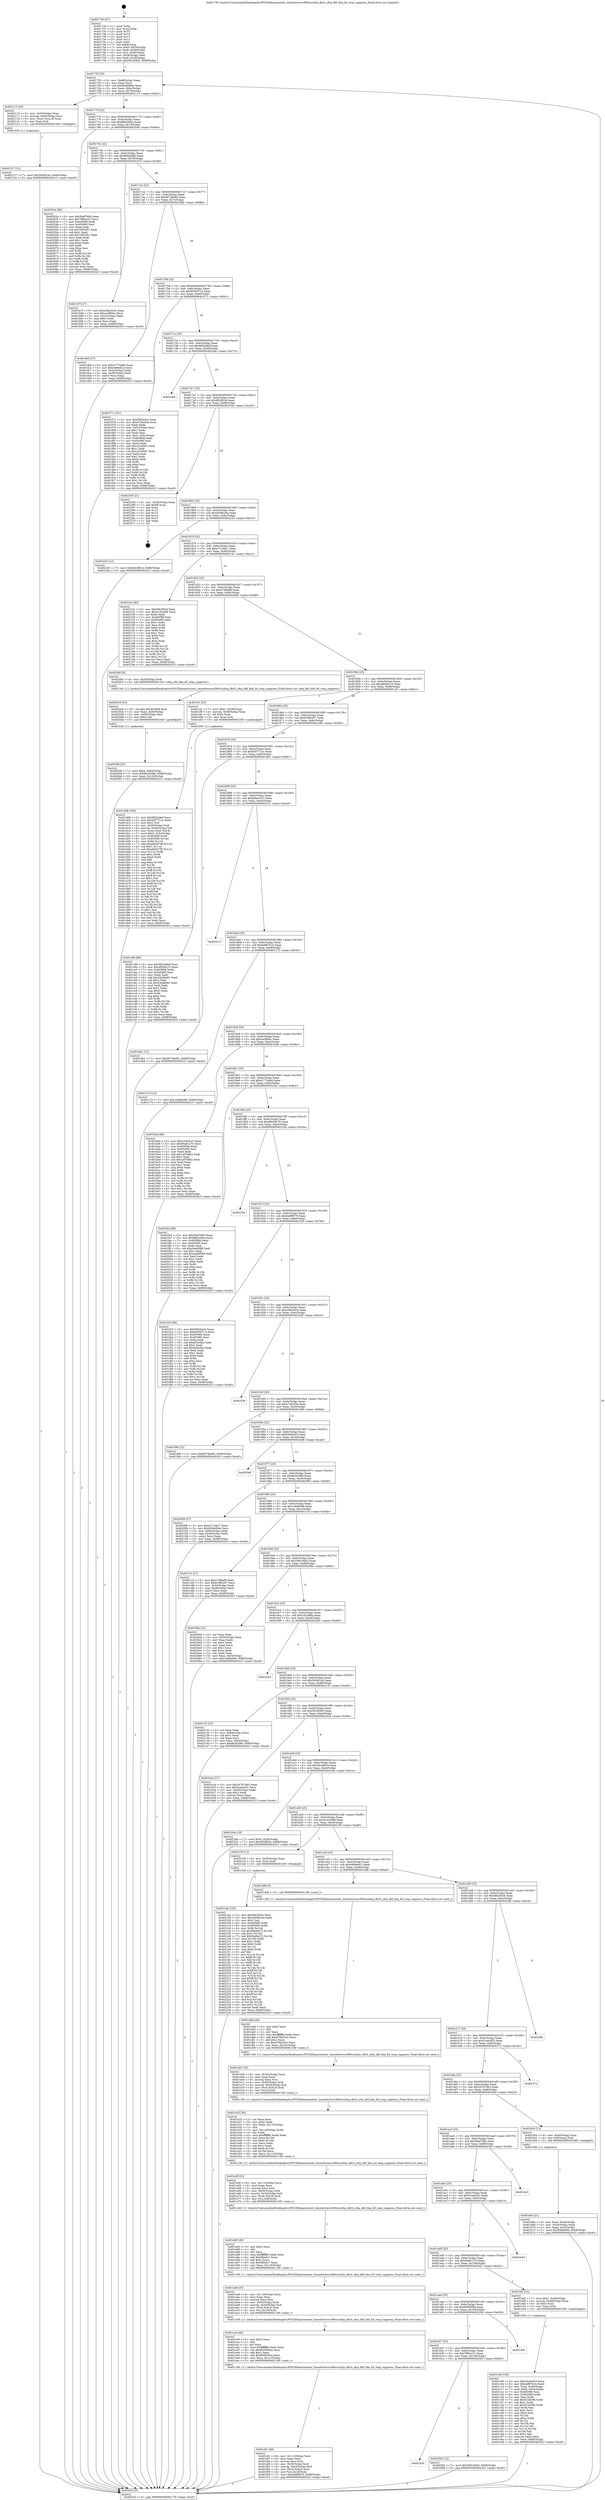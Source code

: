 digraph "0x401730" {
  label = "0x401730 (/mnt/c/Users/mathe/Desktop/tcc/POCII/binaries/extr_linuxdriverss390scsizfcp_dbf.h_zfcp_dbf_hba_fsf_resp_suppress_Final-ollvm.out::main(0))"
  labelloc = "t"
  node[shape=record]

  Entry [label="",width=0.3,height=0.3,shape=circle,fillcolor=black,style=filled]
  "0x40175f" [label="{
     0x40175f [23]\l
     | [instrs]\l
     &nbsp;&nbsp;0x40175f \<+3\>: mov -0x68(%rbp),%eax\l
     &nbsp;&nbsp;0x401762 \<+2\>: mov %eax,%ecx\l
     &nbsp;&nbsp;0x401764 \<+6\>: sub $0x82bdd94e,%ecx\l
     &nbsp;&nbsp;0x40176a \<+3\>: mov %eax,-0x6c(%rbp)\l
     &nbsp;&nbsp;0x40176d \<+3\>: mov %ecx,-0x70(%rbp)\l
     &nbsp;&nbsp;0x401770 \<+6\>: je 0000000000402113 \<main+0x9e3\>\l
  }"]
  "0x402113" [label="{
     0x402113 [20]\l
     | [instrs]\l
     &nbsp;&nbsp;0x402113 \<+4\>: mov -0x50(%rbp),%rax\l
     &nbsp;&nbsp;0x402117 \<+4\>: movslq -0x64(%rbp),%rcx\l
     &nbsp;&nbsp;0x40211b \<+4\>: mov (%rax,%rcx,8),%rax\l
     &nbsp;&nbsp;0x40211f \<+3\>: mov %rax,%rdi\l
     &nbsp;&nbsp;0x402122 \<+5\>: call 0000000000401030 \<free@plt\>\l
     | [calls]\l
     &nbsp;&nbsp;0x401030 \{1\} (unknown)\l
  }"]
  "0x401776" [label="{
     0x401776 [22]\l
     | [instrs]\l
     &nbsp;&nbsp;0x401776 \<+5\>: jmp 000000000040177b \<main+0x4b\>\l
     &nbsp;&nbsp;0x40177b \<+3\>: mov -0x6c(%rbp),%eax\l
     &nbsp;&nbsp;0x40177e \<+5\>: sub $0x88b206ea,%eax\l
     &nbsp;&nbsp;0x401783 \<+3\>: mov %eax,-0x74(%rbp)\l
     &nbsp;&nbsp;0x401786 \<+6\>: je 000000000040203a \<main+0x90a\>\l
  }"]
  Exit [label="",width=0.3,height=0.3,shape=circle,fillcolor=black,style=filled,peripheries=2]
  "0x40203a" [label="{
     0x40203a [88]\l
     | [instrs]\l
     &nbsp;&nbsp;0x40203a \<+5\>: mov $0x56af76b0,%eax\l
     &nbsp;&nbsp;0x40203f \<+5\>: mov $0x7f86ce21,%ecx\l
     &nbsp;&nbsp;0x402044 \<+7\>: mov 0x405068,%edx\l
     &nbsp;&nbsp;0x40204b \<+7\>: mov 0x405080,%esi\l
     &nbsp;&nbsp;0x402052 \<+2\>: mov %edx,%edi\l
     &nbsp;&nbsp;0x402054 \<+6\>: sub $0x18f3cf51,%edi\l
     &nbsp;&nbsp;0x40205a \<+3\>: sub $0x1,%edi\l
     &nbsp;&nbsp;0x40205d \<+6\>: add $0x18f3cf51,%edi\l
     &nbsp;&nbsp;0x402063 \<+3\>: imul %edi,%edx\l
     &nbsp;&nbsp;0x402066 \<+3\>: and $0x1,%edx\l
     &nbsp;&nbsp;0x402069 \<+3\>: cmp $0x0,%edx\l
     &nbsp;&nbsp;0x40206c \<+4\>: sete %r8b\l
     &nbsp;&nbsp;0x402070 \<+3\>: cmp $0xa,%esi\l
     &nbsp;&nbsp;0x402073 \<+4\>: setl %r9b\l
     &nbsp;&nbsp;0x402077 \<+3\>: mov %r8b,%r10b\l
     &nbsp;&nbsp;0x40207a \<+3\>: and %r9b,%r10b\l
     &nbsp;&nbsp;0x40207d \<+3\>: xor %r9b,%r8b\l
     &nbsp;&nbsp;0x402080 \<+3\>: or %r8b,%r10b\l
     &nbsp;&nbsp;0x402083 \<+4\>: test $0x1,%r10b\l
     &nbsp;&nbsp;0x402087 \<+3\>: cmovne %ecx,%eax\l
     &nbsp;&nbsp;0x40208a \<+3\>: mov %eax,-0x68(%rbp)\l
     &nbsp;&nbsp;0x40208d \<+5\>: jmp 000000000040241f \<main+0xcef\>\l
  }"]
  "0x40178c" [label="{
     0x40178c [22]\l
     | [instrs]\l
     &nbsp;&nbsp;0x40178c \<+5\>: jmp 0000000000401791 \<main+0x61\>\l
     &nbsp;&nbsp;0x401791 \<+3\>: mov -0x6c(%rbp),%eax\l
     &nbsp;&nbsp;0x401794 \<+5\>: sub $0x8f46d08d,%eax\l
     &nbsp;&nbsp;0x401799 \<+3\>: mov %eax,-0x78(%rbp)\l
     &nbsp;&nbsp;0x40179c \<+6\>: je 0000000000401b7f \<main+0x44f\>\l
  }"]
  "0x4021ab" [label="{
     0x4021ab [152]\l
     | [instrs]\l
     &nbsp;&nbsp;0x4021ab \<+5\>: mov $0x46b3f3c6,%ecx\l
     &nbsp;&nbsp;0x4021b0 \<+5\>: mov $0xa659b34a,%edx\l
     &nbsp;&nbsp;0x4021b5 \<+3\>: mov $0x1,%sil\l
     &nbsp;&nbsp;0x4021b8 \<+8\>: mov 0x405068,%r8d\l
     &nbsp;&nbsp;0x4021c0 \<+8\>: mov 0x405080,%r9d\l
     &nbsp;&nbsp;0x4021c8 \<+3\>: mov %r8d,%r10d\l
     &nbsp;&nbsp;0x4021cb \<+7\>: sub $0xf4a9b472,%r10d\l
     &nbsp;&nbsp;0x4021d2 \<+4\>: sub $0x1,%r10d\l
     &nbsp;&nbsp;0x4021d6 \<+7\>: add $0xf4a9b472,%r10d\l
     &nbsp;&nbsp;0x4021dd \<+4\>: imul %r10d,%r8d\l
     &nbsp;&nbsp;0x4021e1 \<+4\>: and $0x1,%r8d\l
     &nbsp;&nbsp;0x4021e5 \<+4\>: cmp $0x0,%r8d\l
     &nbsp;&nbsp;0x4021e9 \<+4\>: sete %r11b\l
     &nbsp;&nbsp;0x4021ed \<+4\>: cmp $0xa,%r9d\l
     &nbsp;&nbsp;0x4021f1 \<+3\>: setl %bl\l
     &nbsp;&nbsp;0x4021f4 \<+3\>: mov %r11b,%r14b\l
     &nbsp;&nbsp;0x4021f7 \<+4\>: xor $0xff,%r14b\l
     &nbsp;&nbsp;0x4021fb \<+3\>: mov %bl,%r15b\l
     &nbsp;&nbsp;0x4021fe \<+4\>: xor $0xff,%r15b\l
     &nbsp;&nbsp;0x402202 \<+4\>: xor $0x1,%sil\l
     &nbsp;&nbsp;0x402206 \<+3\>: mov %r14b,%r12b\l
     &nbsp;&nbsp;0x402209 \<+4\>: and $0xff,%r12b\l
     &nbsp;&nbsp;0x40220d \<+3\>: and %sil,%r11b\l
     &nbsp;&nbsp;0x402210 \<+3\>: mov %r15b,%r13b\l
     &nbsp;&nbsp;0x402213 \<+4\>: and $0xff,%r13b\l
     &nbsp;&nbsp;0x402217 \<+3\>: and %sil,%bl\l
     &nbsp;&nbsp;0x40221a \<+3\>: or %r11b,%r12b\l
     &nbsp;&nbsp;0x40221d \<+3\>: or %bl,%r13b\l
     &nbsp;&nbsp;0x402220 \<+3\>: xor %r13b,%r12b\l
     &nbsp;&nbsp;0x402223 \<+3\>: or %r15b,%r14b\l
     &nbsp;&nbsp;0x402226 \<+4\>: xor $0xff,%r14b\l
     &nbsp;&nbsp;0x40222a \<+4\>: or $0x1,%sil\l
     &nbsp;&nbsp;0x40222e \<+3\>: and %sil,%r14b\l
     &nbsp;&nbsp;0x402231 \<+3\>: or %r14b,%r12b\l
     &nbsp;&nbsp;0x402234 \<+4\>: test $0x1,%r12b\l
     &nbsp;&nbsp;0x402238 \<+3\>: cmovne %edx,%ecx\l
     &nbsp;&nbsp;0x40223b \<+3\>: mov %ecx,-0x68(%rbp)\l
     &nbsp;&nbsp;0x40223e \<+5\>: jmp 000000000040241f \<main+0xcef\>\l
  }"]
  "0x401b7f" [label="{
     0x401b7f [27]\l
     | [instrs]\l
     &nbsp;&nbsp;0x401b7f \<+5\>: mov $0xe38a3624,%eax\l
     &nbsp;&nbsp;0x401b84 \<+5\>: mov $0xcacf80ec,%ecx\l
     &nbsp;&nbsp;0x401b89 \<+3\>: mov -0x2c(%rbp),%edx\l
     &nbsp;&nbsp;0x401b8c \<+3\>: cmp $0x0,%edx\l
     &nbsp;&nbsp;0x401b8f \<+3\>: cmove %ecx,%eax\l
     &nbsp;&nbsp;0x401b92 \<+3\>: mov %eax,-0x68(%rbp)\l
     &nbsp;&nbsp;0x401b95 \<+5\>: jmp 000000000040241f \<main+0xcef\>\l
  }"]
  "0x4017a2" [label="{
     0x4017a2 [22]\l
     | [instrs]\l
     &nbsp;&nbsp;0x4017a2 \<+5\>: jmp 00000000004017a7 \<main+0x77\>\l
     &nbsp;&nbsp;0x4017a7 \<+3\>: mov -0x6c(%rbp),%eax\l
     &nbsp;&nbsp;0x4017aa \<+5\>: sub $0x9074be65,%eax\l
     &nbsp;&nbsp;0x4017af \<+3\>: mov %eax,-0x7c(%rbp)\l
     &nbsp;&nbsp;0x4017b2 \<+6\>: je 0000000000401dbd \<main+0x68d\>\l
  }"]
  "0x402127" [label="{
     0x402127 [12]\l
     | [instrs]\l
     &nbsp;&nbsp;0x402127 \<+7\>: movl $0x3454f1ed,-0x68(%rbp)\l
     &nbsp;&nbsp;0x40212e \<+5\>: jmp 000000000040241f \<main+0xcef\>\l
  }"]
  "0x401dbd" [label="{
     0x401dbd [27]\l
     | [instrs]\l
     &nbsp;&nbsp;0x401dbd \<+5\>: mov $0xd177da8d,%eax\l
     &nbsp;&nbsp;0x401dc2 \<+5\>: mov $0x4466ebc2,%ecx\l
     &nbsp;&nbsp;0x401dc7 \<+3\>: mov -0x5c(%rbp),%edx\l
     &nbsp;&nbsp;0x401dca \<+3\>: cmp -0x58(%rbp),%edx\l
     &nbsp;&nbsp;0x401dcd \<+3\>: cmovl %ecx,%eax\l
     &nbsp;&nbsp;0x401dd0 \<+3\>: mov %eax,-0x68(%rbp)\l
     &nbsp;&nbsp;0x401dd3 \<+5\>: jmp 000000000040241f \<main+0xcef\>\l
  }"]
  "0x4017b8" [label="{
     0x4017b8 [22]\l
     | [instrs]\l
     &nbsp;&nbsp;0x4017b8 \<+5\>: jmp 00000000004017bd \<main+0x8d\>\l
     &nbsp;&nbsp;0x4017bd \<+3\>: mov -0x6c(%rbp),%eax\l
     &nbsp;&nbsp;0x4017c0 \<+5\>: sub $0x93300714,%eax\l
     &nbsp;&nbsp;0x4017c5 \<+3\>: mov %eax,-0x80(%rbp)\l
     &nbsp;&nbsp;0x4017c8 \<+6\>: je 0000000000401f71 \<main+0x841\>\l
  }"]
  "0x4020df" [label="{
     0x4020df [25]\l
     | [instrs]\l
     &nbsp;&nbsp;0x4020df \<+7\>: movl $0x0,-0x64(%rbp)\l
     &nbsp;&nbsp;0x4020e6 \<+7\>: movl $0xfbc63486,-0x68(%rbp)\l
     &nbsp;&nbsp;0x4020ed \<+6\>: mov %eax,-0x120(%rbp)\l
     &nbsp;&nbsp;0x4020f3 \<+5\>: jmp 000000000040241f \<main+0xcef\>\l
  }"]
  "0x401f71" [label="{
     0x401f71 [101]\l
     | [instrs]\l
     &nbsp;&nbsp;0x401f71 \<+5\>: mov $0xf3826a43,%eax\l
     &nbsp;&nbsp;0x401f76 \<+5\>: mov $0xe726cd3e,%ecx\l
     &nbsp;&nbsp;0x401f7b \<+2\>: xor %edx,%edx\l
     &nbsp;&nbsp;0x401f7d \<+3\>: mov -0x5c(%rbp),%esi\l
     &nbsp;&nbsp;0x401f80 \<+3\>: sub $0x1,%edx\l
     &nbsp;&nbsp;0x401f83 \<+2\>: sub %edx,%esi\l
     &nbsp;&nbsp;0x401f85 \<+3\>: mov %esi,-0x5c(%rbp)\l
     &nbsp;&nbsp;0x401f88 \<+7\>: mov 0x405068,%edx\l
     &nbsp;&nbsp;0x401f8f \<+7\>: mov 0x405080,%esi\l
     &nbsp;&nbsp;0x401f96 \<+2\>: mov %edx,%edi\l
     &nbsp;&nbsp;0x401f98 \<+6\>: add $0xc224f497,%edi\l
     &nbsp;&nbsp;0x401f9e \<+3\>: sub $0x1,%edi\l
     &nbsp;&nbsp;0x401fa1 \<+6\>: sub $0xc224f497,%edi\l
     &nbsp;&nbsp;0x401fa7 \<+3\>: imul %edi,%edx\l
     &nbsp;&nbsp;0x401faa \<+3\>: and $0x1,%edx\l
     &nbsp;&nbsp;0x401fad \<+3\>: cmp $0x0,%edx\l
     &nbsp;&nbsp;0x401fb0 \<+4\>: sete %r8b\l
     &nbsp;&nbsp;0x401fb4 \<+3\>: cmp $0xa,%esi\l
     &nbsp;&nbsp;0x401fb7 \<+4\>: setl %r9b\l
     &nbsp;&nbsp;0x401fbb \<+3\>: mov %r8b,%r10b\l
     &nbsp;&nbsp;0x401fbe \<+3\>: and %r9b,%r10b\l
     &nbsp;&nbsp;0x401fc1 \<+3\>: xor %r9b,%r8b\l
     &nbsp;&nbsp;0x401fc4 \<+3\>: or %r8b,%r10b\l
     &nbsp;&nbsp;0x401fc7 \<+4\>: test $0x1,%r10b\l
     &nbsp;&nbsp;0x401fcb \<+3\>: cmovne %ecx,%eax\l
     &nbsp;&nbsp;0x401fce \<+3\>: mov %eax,-0x68(%rbp)\l
     &nbsp;&nbsp;0x401fd1 \<+5\>: jmp 000000000040241f \<main+0xcef\>\l
  }"]
  "0x4017ce" [label="{
     0x4017ce [25]\l
     | [instrs]\l
     &nbsp;&nbsp;0x4017ce \<+5\>: jmp 00000000004017d3 \<main+0xa3\>\l
     &nbsp;&nbsp;0x4017d3 \<+3\>: mov -0x6c(%rbp),%eax\l
     &nbsp;&nbsp;0x4017d6 \<+5\>: sub $0x9652e8ef,%eax\l
     &nbsp;&nbsp;0x4017db \<+6\>: mov %eax,-0x84(%rbp)\l
     &nbsp;&nbsp;0x4017e1 \<+6\>: je 00000000004023a0 \<main+0xc70\>\l
  }"]
  "0x4020c8" [label="{
     0x4020c8 [23]\l
     | [instrs]\l
     &nbsp;&nbsp;0x4020c8 \<+10\>: movabs $0x4030b6,%rdi\l
     &nbsp;&nbsp;0x4020d2 \<+3\>: mov %eax,-0x60(%rbp)\l
     &nbsp;&nbsp;0x4020d5 \<+3\>: mov -0x60(%rbp),%esi\l
     &nbsp;&nbsp;0x4020d8 \<+2\>: mov $0x0,%al\l
     &nbsp;&nbsp;0x4020da \<+5\>: call 0000000000401040 \<printf@plt\>\l
     | [calls]\l
     &nbsp;&nbsp;0x401040 \{1\} (unknown)\l
  }"]
  "0x4023a0" [label="{
     0x4023a0\l
  }", style=dashed]
  "0x4017e7" [label="{
     0x4017e7 [25]\l
     | [instrs]\l
     &nbsp;&nbsp;0x4017e7 \<+5\>: jmp 00000000004017ec \<main+0xbc\>\l
     &nbsp;&nbsp;0x4017ec \<+3\>: mov -0x6c(%rbp),%eax\l
     &nbsp;&nbsp;0x4017ef \<+5\>: sub $0x9f2df03a,%eax\l
     &nbsp;&nbsp;0x4017f4 \<+6\>: mov %eax,-0x88(%rbp)\l
     &nbsp;&nbsp;0x4017fa \<+6\>: je 000000000040235d \<main+0xc2d\>\l
  }"]
  "0x401b20" [label="{
     0x401b20\l
  }", style=dashed]
  "0x40235d" [label="{
     0x40235d [21]\l
     | [instrs]\l
     &nbsp;&nbsp;0x40235d \<+3\>: mov -0x34(%rbp),%eax\l
     &nbsp;&nbsp;0x402360 \<+7\>: add $0xf8,%rsp\l
     &nbsp;&nbsp;0x402367 \<+1\>: pop %rbx\l
     &nbsp;&nbsp;0x402368 \<+2\>: pop %r12\l
     &nbsp;&nbsp;0x40236a \<+2\>: pop %r13\l
     &nbsp;&nbsp;0x40236c \<+2\>: pop %r14\l
     &nbsp;&nbsp;0x40236e \<+2\>: pop %r15\l
     &nbsp;&nbsp;0x402370 \<+1\>: pop %rbp\l
     &nbsp;&nbsp;0x402371 \<+1\>: ret\l
  }"]
  "0x401800" [label="{
     0x401800 [25]\l
     | [instrs]\l
     &nbsp;&nbsp;0x401800 \<+5\>: jmp 0000000000401805 \<main+0xd5\>\l
     &nbsp;&nbsp;0x401805 \<+3\>: mov -0x6c(%rbp),%eax\l
     &nbsp;&nbsp;0x401808 \<+5\>: sub $0xa659b34a,%eax\l
     &nbsp;&nbsp;0x40180d \<+6\>: mov %eax,-0x8c(%rbp)\l
     &nbsp;&nbsp;0x401813 \<+6\>: je 0000000000402243 \<main+0xb13\>\l
  }"]
  "0x402092" [label="{
     0x402092 [12]\l
     | [instrs]\l
     &nbsp;&nbsp;0x402092 \<+7\>: movl $0x20818dd3,-0x68(%rbp)\l
     &nbsp;&nbsp;0x402099 \<+5\>: jmp 000000000040241f \<main+0xcef\>\l
  }"]
  "0x402243" [label="{
     0x402243 [12]\l
     | [instrs]\l
     &nbsp;&nbsp;0x402243 \<+7\>: movl $0x40cd8f1d,-0x68(%rbp)\l
     &nbsp;&nbsp;0x40224a \<+5\>: jmp 000000000040241f \<main+0xcef\>\l
  }"]
  "0x401819" [label="{
     0x401819 [25]\l
     | [instrs]\l
     &nbsp;&nbsp;0x401819 \<+5\>: jmp 000000000040181e \<main+0xee\>\l
     &nbsp;&nbsp;0x40181e \<+3\>: mov -0x6c(%rbp),%eax\l
     &nbsp;&nbsp;0x401821 \<+5\>: sub $0xa71c3bc7,%eax\l
     &nbsp;&nbsp;0x401826 \<+6\>: mov %eax,-0x90(%rbp)\l
     &nbsp;&nbsp;0x40182c \<+6\>: je 000000000040214c \<main+0xa1c\>\l
  }"]
  "0x401b07" [label="{
     0x401b07 [25]\l
     | [instrs]\l
     &nbsp;&nbsp;0x401b07 \<+5\>: jmp 0000000000401b0c \<main+0x3dc\>\l
     &nbsp;&nbsp;0x401b0c \<+3\>: mov -0x6c(%rbp),%eax\l
     &nbsp;&nbsp;0x401b0f \<+5\>: sub $0x7f86ce21,%eax\l
     &nbsp;&nbsp;0x401b14 \<+6\>: mov %eax,-0x108(%rbp)\l
     &nbsp;&nbsp;0x401b1a \<+6\>: je 0000000000402092 \<main+0x962\>\l
  }"]
  "0x40214c" [label="{
     0x40214c [83]\l
     | [instrs]\l
     &nbsp;&nbsp;0x40214c \<+5\>: mov $0x46b3f3c6,%eax\l
     &nbsp;&nbsp;0x402151 \<+5\>: mov $0x41442fd8,%ecx\l
     &nbsp;&nbsp;0x402156 \<+2\>: xor %edx,%edx\l
     &nbsp;&nbsp;0x402158 \<+7\>: mov 0x405068,%esi\l
     &nbsp;&nbsp;0x40215f \<+7\>: mov 0x405080,%edi\l
     &nbsp;&nbsp;0x402166 \<+3\>: sub $0x1,%edx\l
     &nbsp;&nbsp;0x402169 \<+3\>: mov %esi,%r8d\l
     &nbsp;&nbsp;0x40216c \<+3\>: add %edx,%r8d\l
     &nbsp;&nbsp;0x40216f \<+4\>: imul %r8d,%esi\l
     &nbsp;&nbsp;0x402173 \<+3\>: and $0x1,%esi\l
     &nbsp;&nbsp;0x402176 \<+3\>: cmp $0x0,%esi\l
     &nbsp;&nbsp;0x402179 \<+4\>: sete %r9b\l
     &nbsp;&nbsp;0x40217d \<+3\>: cmp $0xa,%edi\l
     &nbsp;&nbsp;0x402180 \<+4\>: setl %r10b\l
     &nbsp;&nbsp;0x402184 \<+3\>: mov %r9b,%r11b\l
     &nbsp;&nbsp;0x402187 \<+3\>: and %r10b,%r11b\l
     &nbsp;&nbsp;0x40218a \<+3\>: xor %r10b,%r9b\l
     &nbsp;&nbsp;0x40218d \<+3\>: or %r9b,%r11b\l
     &nbsp;&nbsp;0x402190 \<+4\>: test $0x1,%r11b\l
     &nbsp;&nbsp;0x402194 \<+3\>: cmovne %ecx,%eax\l
     &nbsp;&nbsp;0x402197 \<+3\>: mov %eax,-0x68(%rbp)\l
     &nbsp;&nbsp;0x40219a \<+5\>: jmp 000000000040241f \<main+0xcef\>\l
  }"]
  "0x401832" [label="{
     0x401832 [25]\l
     | [instrs]\l
     &nbsp;&nbsp;0x401832 \<+5\>: jmp 0000000000401837 \<main+0x107\>\l
     &nbsp;&nbsp;0x401837 \<+3\>: mov -0x6c(%rbp),%eax\l
     &nbsp;&nbsp;0x40183a \<+5\>: sub $0xa74feaf9,%eax\l
     &nbsp;&nbsp;0x40183f \<+6\>: mov %eax,-0x94(%rbp)\l
     &nbsp;&nbsp;0x401845 \<+6\>: je 00000000004020bf \<main+0x98f\>\l
  }"]
  "0x40225b" [label="{
     0x40225b\l
  }", style=dashed]
  "0x4020bf" [label="{
     0x4020bf [9]\l
     | [instrs]\l
     &nbsp;&nbsp;0x4020bf \<+4\>: mov -0x50(%rbp),%rdi\l
     &nbsp;&nbsp;0x4020c3 \<+5\>: call 00000000004013c0 \<zfcp_dbf_hba_fsf_resp_suppress\>\l
     | [calls]\l
     &nbsp;&nbsp;0x4013c0 \{1\} (/mnt/c/Users/mathe/Desktop/tcc/POCII/binaries/extr_linuxdriverss390scsizfcp_dbf.h_zfcp_dbf_hba_fsf_resp_suppress_Final-ollvm.out::zfcp_dbf_hba_fsf_resp_suppress)\l
  }"]
  "0x40184b" [label="{
     0x40184b [25]\l
     | [instrs]\l
     &nbsp;&nbsp;0x40184b \<+5\>: jmp 0000000000401850 \<main+0x120\>\l
     &nbsp;&nbsp;0x401850 \<+3\>: mov -0x6c(%rbp),%eax\l
     &nbsp;&nbsp;0x401853 \<+5\>: sub $0xa85b0c15,%eax\l
     &nbsp;&nbsp;0x401858 \<+6\>: mov %eax,-0x98(%rbp)\l
     &nbsp;&nbsp;0x40185e \<+6\>: je 0000000000401cf1 \<main+0x5c1\>\l
  }"]
  "0x401ef1" [label="{
     0x401ef1 [40]\l
     | [instrs]\l
     &nbsp;&nbsp;0x401ef1 \<+6\>: mov -0x11c(%rbp),%ecx\l
     &nbsp;&nbsp;0x401ef7 \<+3\>: imul %eax,%ecx\l
     &nbsp;&nbsp;0x401efa \<+3\>: movslq %ecx,%rsi\l
     &nbsp;&nbsp;0x401efd \<+4\>: mov -0x50(%rbp),%rdi\l
     &nbsp;&nbsp;0x401f01 \<+4\>: movslq -0x54(%rbp),%r8\l
     &nbsp;&nbsp;0x401f05 \<+4\>: mov (%rdi,%r8,8),%rdi\l
     &nbsp;&nbsp;0x401f09 \<+4\>: mov %rsi,0x18(%rdi)\l
     &nbsp;&nbsp;0x401f0d \<+7\>: movl $0xda8f9679,-0x68(%rbp)\l
     &nbsp;&nbsp;0x401f14 \<+5\>: jmp 000000000040241f \<main+0xcef\>\l
  }"]
  "0x401cf1" [label="{
     0x401cf1 [23]\l
     | [instrs]\l
     &nbsp;&nbsp;0x401cf1 \<+7\>: movl $0x1,-0x58(%rbp)\l
     &nbsp;&nbsp;0x401cf8 \<+4\>: movslq -0x58(%rbp),%rax\l
     &nbsp;&nbsp;0x401cfc \<+4\>: shl $0x5,%rax\l
     &nbsp;&nbsp;0x401d00 \<+3\>: mov %rax,%rdi\l
     &nbsp;&nbsp;0x401d03 \<+5\>: call 0000000000401050 \<malloc@plt\>\l
     | [calls]\l
     &nbsp;&nbsp;0x401050 \{1\} (unknown)\l
  }"]
  "0x401864" [label="{
     0x401864 [25]\l
     | [instrs]\l
     &nbsp;&nbsp;0x401864 \<+5\>: jmp 0000000000401869 \<main+0x139\>\l
     &nbsp;&nbsp;0x401869 \<+3\>: mov -0x6c(%rbp),%eax\l
     &nbsp;&nbsp;0x40186c \<+5\>: sub $0xb1f84297,%eax\l
     &nbsp;&nbsp;0x401871 \<+6\>: mov %eax,-0x9c(%rbp)\l
     &nbsp;&nbsp;0x401877 \<+6\>: je 0000000000401c99 \<main+0x569\>\l
  }"]
  "0x401ec9" [label="{
     0x401ec9 [40]\l
     | [instrs]\l
     &nbsp;&nbsp;0x401ec9 \<+5\>: mov $0x2,%ecx\l
     &nbsp;&nbsp;0x401ece \<+1\>: cltd\l
     &nbsp;&nbsp;0x401ecf \<+2\>: idiv %ecx\l
     &nbsp;&nbsp;0x401ed1 \<+6\>: imul $0xfffffffe,%edx,%ecx\l
     &nbsp;&nbsp;0x401ed7 \<+6\>: sub $0x9b59392a,%ecx\l
     &nbsp;&nbsp;0x401edd \<+3\>: add $0x1,%ecx\l
     &nbsp;&nbsp;0x401ee0 \<+6\>: add $0x9b59392a,%ecx\l
     &nbsp;&nbsp;0x401ee6 \<+6\>: mov %ecx,-0x11c(%rbp)\l
     &nbsp;&nbsp;0x401eec \<+5\>: call 0000000000401160 \<next_i\>\l
     | [calls]\l
     &nbsp;&nbsp;0x401160 \{1\} (/mnt/c/Users/mathe/Desktop/tcc/POCII/binaries/extr_linuxdriverss390scsizfcp_dbf.h_zfcp_dbf_hba_fsf_resp_suppress_Final-ollvm.out::next_i)\l
  }"]
  "0x401c99" [label="{
     0x401c99 [88]\l
     | [instrs]\l
     &nbsp;&nbsp;0x401c99 \<+5\>: mov $0x9652e8ef,%eax\l
     &nbsp;&nbsp;0x401c9e \<+5\>: mov $0xa85b0c15,%ecx\l
     &nbsp;&nbsp;0x401ca3 \<+7\>: mov 0x405068,%edx\l
     &nbsp;&nbsp;0x401caa \<+7\>: mov 0x405080,%esi\l
     &nbsp;&nbsp;0x401cb1 \<+2\>: mov %edx,%edi\l
     &nbsp;&nbsp;0x401cb3 \<+6\>: add $0x33ddbd91,%edi\l
     &nbsp;&nbsp;0x401cb9 \<+3\>: sub $0x1,%edi\l
     &nbsp;&nbsp;0x401cbc \<+6\>: sub $0x33ddbd91,%edi\l
     &nbsp;&nbsp;0x401cc2 \<+3\>: imul %edi,%edx\l
     &nbsp;&nbsp;0x401cc5 \<+3\>: and $0x1,%edx\l
     &nbsp;&nbsp;0x401cc8 \<+3\>: cmp $0x0,%edx\l
     &nbsp;&nbsp;0x401ccb \<+4\>: sete %r8b\l
     &nbsp;&nbsp;0x401ccf \<+3\>: cmp $0xa,%esi\l
     &nbsp;&nbsp;0x401cd2 \<+4\>: setl %r9b\l
     &nbsp;&nbsp;0x401cd6 \<+3\>: mov %r8b,%r10b\l
     &nbsp;&nbsp;0x401cd9 \<+3\>: and %r9b,%r10b\l
     &nbsp;&nbsp;0x401cdc \<+3\>: xor %r9b,%r8b\l
     &nbsp;&nbsp;0x401cdf \<+3\>: or %r8b,%r10b\l
     &nbsp;&nbsp;0x401ce2 \<+4\>: test $0x1,%r10b\l
     &nbsp;&nbsp;0x401ce6 \<+3\>: cmovne %ecx,%eax\l
     &nbsp;&nbsp;0x401ce9 \<+3\>: mov %eax,-0x68(%rbp)\l
     &nbsp;&nbsp;0x401cec \<+5\>: jmp 000000000040241f \<main+0xcef\>\l
  }"]
  "0x40187d" [label="{
     0x40187d [25]\l
     | [instrs]\l
     &nbsp;&nbsp;0x40187d \<+5\>: jmp 0000000000401882 \<main+0x152\>\l
     &nbsp;&nbsp;0x401882 \<+3\>: mov -0x6c(%rbp),%eax\l
     &nbsp;&nbsp;0x401885 \<+5\>: sub $0xb5f7721e,%eax\l
     &nbsp;&nbsp;0x40188a \<+6\>: mov %eax,-0xa0(%rbp)\l
     &nbsp;&nbsp;0x401890 \<+6\>: je 0000000000401db1 \<main+0x681\>\l
  }"]
  "0x401ea8" [label="{
     0x401ea8 [33]\l
     | [instrs]\l
     &nbsp;&nbsp;0x401ea8 \<+6\>: mov -0x118(%rbp),%ecx\l
     &nbsp;&nbsp;0x401eae \<+3\>: imul %eax,%ecx\l
     &nbsp;&nbsp;0x401eb1 \<+3\>: movslq %ecx,%rsi\l
     &nbsp;&nbsp;0x401eb4 \<+4\>: mov -0x50(%rbp),%rdi\l
     &nbsp;&nbsp;0x401eb8 \<+4\>: movslq -0x54(%rbp),%r8\l
     &nbsp;&nbsp;0x401ebc \<+4\>: mov (%rdi,%r8,8),%rdi\l
     &nbsp;&nbsp;0x401ec0 \<+4\>: mov %rsi,0x10(%rdi)\l
     &nbsp;&nbsp;0x401ec4 \<+5\>: call 0000000000401160 \<next_i\>\l
     | [calls]\l
     &nbsp;&nbsp;0x401160 \{1\} (/mnt/c/Users/mathe/Desktop/tcc/POCII/binaries/extr_linuxdriverss390scsizfcp_dbf.h_zfcp_dbf_hba_fsf_resp_suppress_Final-ollvm.out::next_i)\l
  }"]
  "0x401db1" [label="{
     0x401db1 [12]\l
     | [instrs]\l
     &nbsp;&nbsp;0x401db1 \<+7\>: movl $0x9074be65,-0x68(%rbp)\l
     &nbsp;&nbsp;0x401db8 \<+5\>: jmp 000000000040241f \<main+0xcef\>\l
  }"]
  "0x401896" [label="{
     0x401896 [25]\l
     | [instrs]\l
     &nbsp;&nbsp;0x401896 \<+5\>: jmp 000000000040189b \<main+0x16b\>\l
     &nbsp;&nbsp;0x40189b \<+3\>: mov -0x6c(%rbp),%eax\l
     &nbsp;&nbsp;0x40189e \<+5\>: sub $0xbdaeed15,%eax\l
     &nbsp;&nbsp;0x4018a3 \<+6\>: mov %eax,-0xa4(%rbp)\l
     &nbsp;&nbsp;0x4018a9 \<+6\>: je 0000000000402413 \<main+0xce3\>\l
  }"]
  "0x401e80" [label="{
     0x401e80 [40]\l
     | [instrs]\l
     &nbsp;&nbsp;0x401e80 \<+5\>: mov $0x2,%ecx\l
     &nbsp;&nbsp;0x401e85 \<+1\>: cltd\l
     &nbsp;&nbsp;0x401e86 \<+2\>: idiv %ecx\l
     &nbsp;&nbsp;0x401e88 \<+6\>: imul $0xfffffffe,%edx,%ecx\l
     &nbsp;&nbsp;0x401e8e \<+6\>: add $0x5fbe6c7,%ecx\l
     &nbsp;&nbsp;0x401e94 \<+3\>: add $0x1,%ecx\l
     &nbsp;&nbsp;0x401e97 \<+6\>: sub $0x5fbe6c7,%ecx\l
     &nbsp;&nbsp;0x401e9d \<+6\>: mov %ecx,-0x118(%rbp)\l
     &nbsp;&nbsp;0x401ea3 \<+5\>: call 0000000000401160 \<next_i\>\l
     | [calls]\l
     &nbsp;&nbsp;0x401160 \{1\} (/mnt/c/Users/mathe/Desktop/tcc/POCII/binaries/extr_linuxdriverss390scsizfcp_dbf.h_zfcp_dbf_hba_fsf_resp_suppress_Final-ollvm.out::next_i)\l
  }"]
  "0x402413" [label="{
     0x402413\l
  }", style=dashed]
  "0x4018af" [label="{
     0x4018af [25]\l
     | [instrs]\l
     &nbsp;&nbsp;0x4018af \<+5\>: jmp 00000000004018b4 \<main+0x184\>\l
     &nbsp;&nbsp;0x4018b4 \<+3\>: mov -0x6c(%rbp),%eax\l
     &nbsp;&nbsp;0x4018b7 \<+5\>: sub $0xbdf67b1b,%eax\l
     &nbsp;&nbsp;0x4018bc \<+6\>: mov %eax,-0xa8(%rbp)\l
     &nbsp;&nbsp;0x4018c2 \<+6\>: je 0000000000401c72 \<main+0x542\>\l
  }"]
  "0x401e5f" [label="{
     0x401e5f [33]\l
     | [instrs]\l
     &nbsp;&nbsp;0x401e5f \<+6\>: mov -0x114(%rbp),%ecx\l
     &nbsp;&nbsp;0x401e65 \<+3\>: imul %eax,%ecx\l
     &nbsp;&nbsp;0x401e68 \<+3\>: movslq %ecx,%rsi\l
     &nbsp;&nbsp;0x401e6b \<+4\>: mov -0x50(%rbp),%rdi\l
     &nbsp;&nbsp;0x401e6f \<+4\>: movslq -0x54(%rbp),%r8\l
     &nbsp;&nbsp;0x401e73 \<+4\>: mov (%rdi,%r8,8),%rdi\l
     &nbsp;&nbsp;0x401e77 \<+4\>: mov %rsi,0x8(%rdi)\l
     &nbsp;&nbsp;0x401e7b \<+5\>: call 0000000000401160 \<next_i\>\l
     | [calls]\l
     &nbsp;&nbsp;0x401160 \{1\} (/mnt/c/Users/mathe/Desktop/tcc/POCII/binaries/extr_linuxdriverss390scsizfcp_dbf.h_zfcp_dbf_hba_fsf_resp_suppress_Final-ollvm.out::next_i)\l
  }"]
  "0x401c72" [label="{
     0x401c72 [12]\l
     | [instrs]\l
     &nbsp;&nbsp;0x401c72 \<+7\>: movl $0x1e8deb96,-0x68(%rbp)\l
     &nbsp;&nbsp;0x401c79 \<+5\>: jmp 000000000040241f \<main+0xcef\>\l
  }"]
  "0x4018c8" [label="{
     0x4018c8 [25]\l
     | [instrs]\l
     &nbsp;&nbsp;0x4018c8 \<+5\>: jmp 00000000004018cd \<main+0x19d\>\l
     &nbsp;&nbsp;0x4018cd \<+3\>: mov -0x6c(%rbp),%eax\l
     &nbsp;&nbsp;0x4018d0 \<+5\>: sub $0xcacf80ec,%eax\l
     &nbsp;&nbsp;0x4018d5 \<+6\>: mov %eax,-0xac(%rbp)\l
     &nbsp;&nbsp;0x4018db \<+6\>: je 0000000000401b9a \<main+0x46a\>\l
  }"]
  "0x401e25" [label="{
     0x401e25 [58]\l
     | [instrs]\l
     &nbsp;&nbsp;0x401e25 \<+2\>: xor %ecx,%ecx\l
     &nbsp;&nbsp;0x401e27 \<+5\>: mov $0x2,%edx\l
     &nbsp;&nbsp;0x401e2c \<+6\>: mov %edx,-0x110(%rbp)\l
     &nbsp;&nbsp;0x401e32 \<+1\>: cltd\l
     &nbsp;&nbsp;0x401e33 \<+7\>: mov -0x110(%rbp),%r9d\l
     &nbsp;&nbsp;0x401e3a \<+3\>: idiv %r9d\l
     &nbsp;&nbsp;0x401e3d \<+6\>: imul $0xfffffffe,%edx,%edx\l
     &nbsp;&nbsp;0x401e43 \<+3\>: mov %ecx,%r10d\l
     &nbsp;&nbsp;0x401e46 \<+3\>: sub %edx,%r10d\l
     &nbsp;&nbsp;0x401e49 \<+2\>: mov %ecx,%edx\l
     &nbsp;&nbsp;0x401e4b \<+3\>: sub $0x1,%edx\l
     &nbsp;&nbsp;0x401e4e \<+3\>: add %edx,%r10d\l
     &nbsp;&nbsp;0x401e51 \<+3\>: sub %r10d,%ecx\l
     &nbsp;&nbsp;0x401e54 \<+6\>: mov %ecx,-0x114(%rbp)\l
     &nbsp;&nbsp;0x401e5a \<+5\>: call 0000000000401160 \<next_i\>\l
     | [calls]\l
     &nbsp;&nbsp;0x401160 \{1\} (/mnt/c/Users/mathe/Desktop/tcc/POCII/binaries/extr_linuxdriverss390scsizfcp_dbf.h_zfcp_dbf_hba_fsf_resp_suppress_Final-ollvm.out::next_i)\l
  }"]
  "0x401b9a" [label="{
     0x401b9a [88]\l
     | [instrs]\l
     &nbsp;&nbsp;0x401b9a \<+5\>: mov $0x53c6c633,%eax\l
     &nbsp;&nbsp;0x401b9f \<+5\>: mov $0x69a81270,%ecx\l
     &nbsp;&nbsp;0x401ba4 \<+7\>: mov 0x405068,%edx\l
     &nbsp;&nbsp;0x401bab \<+7\>: mov 0x405080,%esi\l
     &nbsp;&nbsp;0x401bb2 \<+2\>: mov %edx,%edi\l
     &nbsp;&nbsp;0x401bb4 \<+6\>: add $0x1af7b8b2,%edi\l
     &nbsp;&nbsp;0x401bba \<+3\>: sub $0x1,%edi\l
     &nbsp;&nbsp;0x401bbd \<+6\>: sub $0x1af7b8b2,%edi\l
     &nbsp;&nbsp;0x401bc3 \<+3\>: imul %edi,%edx\l
     &nbsp;&nbsp;0x401bc6 \<+3\>: and $0x1,%edx\l
     &nbsp;&nbsp;0x401bc9 \<+3\>: cmp $0x0,%edx\l
     &nbsp;&nbsp;0x401bcc \<+4\>: sete %r8b\l
     &nbsp;&nbsp;0x401bd0 \<+3\>: cmp $0xa,%esi\l
     &nbsp;&nbsp;0x401bd3 \<+4\>: setl %r9b\l
     &nbsp;&nbsp;0x401bd7 \<+3\>: mov %r8b,%r10b\l
     &nbsp;&nbsp;0x401bda \<+3\>: and %r9b,%r10b\l
     &nbsp;&nbsp;0x401bdd \<+3\>: xor %r9b,%r8b\l
     &nbsp;&nbsp;0x401be0 \<+3\>: or %r8b,%r10b\l
     &nbsp;&nbsp;0x401be3 \<+4\>: test $0x1,%r10b\l
     &nbsp;&nbsp;0x401be7 \<+3\>: cmovne %ecx,%eax\l
     &nbsp;&nbsp;0x401bea \<+3\>: mov %eax,-0x68(%rbp)\l
     &nbsp;&nbsp;0x401bed \<+5\>: jmp 000000000040241f \<main+0xcef\>\l
  }"]
  "0x4018e1" [label="{
     0x4018e1 [25]\l
     | [instrs]\l
     &nbsp;&nbsp;0x4018e1 \<+5\>: jmp 00000000004018e6 \<main+0x1b6\>\l
     &nbsp;&nbsp;0x4018e6 \<+3\>: mov -0x6c(%rbp),%eax\l
     &nbsp;&nbsp;0x4018e9 \<+5\>: sub $0xd177da8d,%eax\l
     &nbsp;&nbsp;0x4018ee \<+6\>: mov %eax,-0xb0(%rbp)\l
     &nbsp;&nbsp;0x4018f4 \<+6\>: je 0000000000401fe2 \<main+0x8b2\>\l
  }"]
  "0x401e05" [label="{
     0x401e05 [32]\l
     | [instrs]\l
     &nbsp;&nbsp;0x401e05 \<+6\>: mov -0x10c(%rbp),%ecx\l
     &nbsp;&nbsp;0x401e0b \<+3\>: imul %eax,%ecx\l
     &nbsp;&nbsp;0x401e0e \<+3\>: movslq %ecx,%rsi\l
     &nbsp;&nbsp;0x401e11 \<+4\>: mov -0x50(%rbp),%rdi\l
     &nbsp;&nbsp;0x401e15 \<+4\>: movslq -0x54(%rbp),%r8\l
     &nbsp;&nbsp;0x401e19 \<+4\>: mov (%rdi,%r8,8),%rdi\l
     &nbsp;&nbsp;0x401e1d \<+3\>: mov %rsi,(%rdi)\l
     &nbsp;&nbsp;0x401e20 \<+5\>: call 0000000000401160 \<next_i\>\l
     | [calls]\l
     &nbsp;&nbsp;0x401160 \{1\} (/mnt/c/Users/mathe/Desktop/tcc/POCII/binaries/extr_linuxdriverss390scsizfcp_dbf.h_zfcp_dbf_hba_fsf_resp_suppress_Final-ollvm.out::next_i)\l
  }"]
  "0x401fe2" [label="{
     0x401fe2 [88]\l
     | [instrs]\l
     &nbsp;&nbsp;0x401fe2 \<+5\>: mov $0x56af76b0,%eax\l
     &nbsp;&nbsp;0x401fe7 \<+5\>: mov $0x88b206ea,%ecx\l
     &nbsp;&nbsp;0x401fec \<+7\>: mov 0x405068,%edx\l
     &nbsp;&nbsp;0x401ff3 \<+7\>: mov 0x405080,%esi\l
     &nbsp;&nbsp;0x401ffa \<+2\>: mov %edx,%edi\l
     &nbsp;&nbsp;0x401ffc \<+6\>: sub $0xcbe6f088,%edi\l
     &nbsp;&nbsp;0x402002 \<+3\>: sub $0x1,%edi\l
     &nbsp;&nbsp;0x402005 \<+6\>: add $0xcbe6f088,%edi\l
     &nbsp;&nbsp;0x40200b \<+3\>: imul %edi,%edx\l
     &nbsp;&nbsp;0x40200e \<+3\>: and $0x1,%edx\l
     &nbsp;&nbsp;0x402011 \<+3\>: cmp $0x0,%edx\l
     &nbsp;&nbsp;0x402014 \<+4\>: sete %r8b\l
     &nbsp;&nbsp;0x402018 \<+3\>: cmp $0xa,%esi\l
     &nbsp;&nbsp;0x40201b \<+4\>: setl %r9b\l
     &nbsp;&nbsp;0x40201f \<+3\>: mov %r8b,%r10b\l
     &nbsp;&nbsp;0x402022 \<+3\>: and %r9b,%r10b\l
     &nbsp;&nbsp;0x402025 \<+3\>: xor %r9b,%r8b\l
     &nbsp;&nbsp;0x402028 \<+3\>: or %r8b,%r10b\l
     &nbsp;&nbsp;0x40202b \<+4\>: test $0x1,%r10b\l
     &nbsp;&nbsp;0x40202f \<+3\>: cmovne %ecx,%eax\l
     &nbsp;&nbsp;0x402032 \<+3\>: mov %eax,-0x68(%rbp)\l
     &nbsp;&nbsp;0x402035 \<+5\>: jmp 000000000040241f \<main+0xcef\>\l
  }"]
  "0x4018fa" [label="{
     0x4018fa [25]\l
     | [instrs]\l
     &nbsp;&nbsp;0x4018fa \<+5\>: jmp 00000000004018ff \<main+0x1cf\>\l
     &nbsp;&nbsp;0x4018ff \<+3\>: mov -0x6c(%rbp),%eax\l
     &nbsp;&nbsp;0x401902 \<+5\>: sub $0xd8039c78,%eax\l
     &nbsp;&nbsp;0x401907 \<+6\>: mov %eax,-0xb4(%rbp)\l
     &nbsp;&nbsp;0x40190d \<+6\>: je 000000000040233e \<main+0xc0e\>\l
  }"]
  "0x401ddd" [label="{
     0x401ddd [40]\l
     | [instrs]\l
     &nbsp;&nbsp;0x401ddd \<+5\>: mov $0x2,%ecx\l
     &nbsp;&nbsp;0x401de2 \<+1\>: cltd\l
     &nbsp;&nbsp;0x401de3 \<+2\>: idiv %ecx\l
     &nbsp;&nbsp;0x401de5 \<+6\>: imul $0xfffffffe,%edx,%ecx\l
     &nbsp;&nbsp;0x401deb \<+6\>: add $0xd79a25e2,%ecx\l
     &nbsp;&nbsp;0x401df1 \<+3\>: add $0x1,%ecx\l
     &nbsp;&nbsp;0x401df4 \<+6\>: sub $0xd79a25e2,%ecx\l
     &nbsp;&nbsp;0x401dfa \<+6\>: mov %ecx,-0x10c(%rbp)\l
     &nbsp;&nbsp;0x401e00 \<+5\>: call 0000000000401160 \<next_i\>\l
     | [calls]\l
     &nbsp;&nbsp;0x401160 \{1\} (/mnt/c/Users/mathe/Desktop/tcc/POCII/binaries/extr_linuxdriverss390scsizfcp_dbf.h_zfcp_dbf_hba_fsf_resp_suppress_Final-ollvm.out::next_i)\l
  }"]
  "0x40233e" [label="{
     0x40233e\l
  }", style=dashed]
  "0x401913" [label="{
     0x401913 [25]\l
     | [instrs]\l
     &nbsp;&nbsp;0x401913 \<+5\>: jmp 0000000000401918 \<main+0x1e8\>\l
     &nbsp;&nbsp;0x401918 \<+3\>: mov -0x6c(%rbp),%eax\l
     &nbsp;&nbsp;0x40191b \<+5\>: sub $0xda8f9679,%eax\l
     &nbsp;&nbsp;0x401920 \<+6\>: mov %eax,-0xb8(%rbp)\l
     &nbsp;&nbsp;0x401926 \<+6\>: je 0000000000401f19 \<main+0x7e9\>\l
  }"]
  "0x401d08" [label="{
     0x401d08 [169]\l
     | [instrs]\l
     &nbsp;&nbsp;0x401d08 \<+5\>: mov $0x9652e8ef,%ecx\l
     &nbsp;&nbsp;0x401d0d \<+5\>: mov $0xb5f7721e,%edx\l
     &nbsp;&nbsp;0x401d12 \<+3\>: mov $0x1,%sil\l
     &nbsp;&nbsp;0x401d15 \<+4\>: mov -0x50(%rbp),%rdi\l
     &nbsp;&nbsp;0x401d19 \<+4\>: movslq -0x54(%rbp),%r8\l
     &nbsp;&nbsp;0x401d1d \<+4\>: mov %rax,(%rdi,%r8,8)\l
     &nbsp;&nbsp;0x401d21 \<+7\>: movl $0x0,-0x5c(%rbp)\l
     &nbsp;&nbsp;0x401d28 \<+8\>: mov 0x405068,%r9d\l
     &nbsp;&nbsp;0x401d30 \<+8\>: mov 0x405080,%r10d\l
     &nbsp;&nbsp;0x401d38 \<+3\>: mov %r9d,%r11d\l
     &nbsp;&nbsp;0x401d3b \<+7\>: add $0xa84457f6,%r11d\l
     &nbsp;&nbsp;0x401d42 \<+4\>: sub $0x1,%r11d\l
     &nbsp;&nbsp;0x401d46 \<+7\>: sub $0xa84457f6,%r11d\l
     &nbsp;&nbsp;0x401d4d \<+4\>: imul %r11d,%r9d\l
     &nbsp;&nbsp;0x401d51 \<+4\>: and $0x1,%r9d\l
     &nbsp;&nbsp;0x401d55 \<+4\>: cmp $0x0,%r9d\l
     &nbsp;&nbsp;0x401d59 \<+3\>: sete %bl\l
     &nbsp;&nbsp;0x401d5c \<+4\>: cmp $0xa,%r10d\l
     &nbsp;&nbsp;0x401d60 \<+4\>: setl %r14b\l
     &nbsp;&nbsp;0x401d64 \<+3\>: mov %bl,%r15b\l
     &nbsp;&nbsp;0x401d67 \<+4\>: xor $0xff,%r15b\l
     &nbsp;&nbsp;0x401d6b \<+3\>: mov %r14b,%r12b\l
     &nbsp;&nbsp;0x401d6e \<+4\>: xor $0xff,%r12b\l
     &nbsp;&nbsp;0x401d72 \<+4\>: xor $0x1,%sil\l
     &nbsp;&nbsp;0x401d76 \<+3\>: mov %r15b,%r13b\l
     &nbsp;&nbsp;0x401d79 \<+4\>: and $0xff,%r13b\l
     &nbsp;&nbsp;0x401d7d \<+3\>: and %sil,%bl\l
     &nbsp;&nbsp;0x401d80 \<+3\>: mov %r12b,%al\l
     &nbsp;&nbsp;0x401d83 \<+2\>: and $0xff,%al\l
     &nbsp;&nbsp;0x401d85 \<+3\>: and %sil,%r14b\l
     &nbsp;&nbsp;0x401d88 \<+3\>: or %bl,%r13b\l
     &nbsp;&nbsp;0x401d8b \<+3\>: or %r14b,%al\l
     &nbsp;&nbsp;0x401d8e \<+3\>: xor %al,%r13b\l
     &nbsp;&nbsp;0x401d91 \<+3\>: or %r12b,%r15b\l
     &nbsp;&nbsp;0x401d94 \<+4\>: xor $0xff,%r15b\l
     &nbsp;&nbsp;0x401d98 \<+4\>: or $0x1,%sil\l
     &nbsp;&nbsp;0x401d9c \<+3\>: and %sil,%r15b\l
     &nbsp;&nbsp;0x401d9f \<+3\>: or %r15b,%r13b\l
     &nbsp;&nbsp;0x401da2 \<+4\>: test $0x1,%r13b\l
     &nbsp;&nbsp;0x401da6 \<+3\>: cmovne %edx,%ecx\l
     &nbsp;&nbsp;0x401da9 \<+3\>: mov %ecx,-0x68(%rbp)\l
     &nbsp;&nbsp;0x401dac \<+5\>: jmp 000000000040241f \<main+0xcef\>\l
  }"]
  "0x401f19" [label="{
     0x401f19 [88]\l
     | [instrs]\l
     &nbsp;&nbsp;0x401f19 \<+5\>: mov $0xf3826a43,%eax\l
     &nbsp;&nbsp;0x401f1e \<+5\>: mov $0x93300714,%ecx\l
     &nbsp;&nbsp;0x401f23 \<+7\>: mov 0x405068,%edx\l
     &nbsp;&nbsp;0x401f2a \<+7\>: mov 0x405080,%esi\l
     &nbsp;&nbsp;0x401f31 \<+2\>: mov %edx,%edi\l
     &nbsp;&nbsp;0x401f33 \<+6\>: sub $0xbf3ecfa2,%edi\l
     &nbsp;&nbsp;0x401f39 \<+3\>: sub $0x1,%edi\l
     &nbsp;&nbsp;0x401f3c \<+6\>: add $0xbf3ecfa2,%edi\l
     &nbsp;&nbsp;0x401f42 \<+3\>: imul %edi,%edx\l
     &nbsp;&nbsp;0x401f45 \<+3\>: and $0x1,%edx\l
     &nbsp;&nbsp;0x401f48 \<+3\>: cmp $0x0,%edx\l
     &nbsp;&nbsp;0x401f4b \<+4\>: sete %r8b\l
     &nbsp;&nbsp;0x401f4f \<+3\>: cmp $0xa,%esi\l
     &nbsp;&nbsp;0x401f52 \<+4\>: setl %r9b\l
     &nbsp;&nbsp;0x401f56 \<+3\>: mov %r8b,%r10b\l
     &nbsp;&nbsp;0x401f59 \<+3\>: and %r9b,%r10b\l
     &nbsp;&nbsp;0x401f5c \<+3\>: xor %r9b,%r8b\l
     &nbsp;&nbsp;0x401f5f \<+3\>: or %r8b,%r10b\l
     &nbsp;&nbsp;0x401f62 \<+4\>: test $0x1,%r10b\l
     &nbsp;&nbsp;0x401f66 \<+3\>: cmovne %ecx,%eax\l
     &nbsp;&nbsp;0x401f69 \<+3\>: mov %eax,-0x68(%rbp)\l
     &nbsp;&nbsp;0x401f6c \<+5\>: jmp 000000000040241f \<main+0xcef\>\l
  }"]
  "0x40192c" [label="{
     0x40192c [25]\l
     | [instrs]\l
     &nbsp;&nbsp;0x40192c \<+5\>: jmp 0000000000401931 \<main+0x201\>\l
     &nbsp;&nbsp;0x401931 \<+3\>: mov -0x6c(%rbp),%eax\l
     &nbsp;&nbsp;0x401934 \<+5\>: sub $0xe38a3624,%eax\l
     &nbsp;&nbsp;0x401939 \<+6\>: mov %eax,-0xbc(%rbp)\l
     &nbsp;&nbsp;0x40193f \<+6\>: je 000000000040224f \<main+0xb1f\>\l
  }"]
  "0x401c09" [label="{
     0x401c09 [105]\l
     | [instrs]\l
     &nbsp;&nbsp;0x401c09 \<+5\>: mov $0x53c6c633,%ecx\l
     &nbsp;&nbsp;0x401c0e \<+5\>: mov $0xbdf67b1b,%edx\l
     &nbsp;&nbsp;0x401c13 \<+4\>: mov %rax,-0x50(%rbp)\l
     &nbsp;&nbsp;0x401c17 \<+7\>: movl $0x0,-0x54(%rbp)\l
     &nbsp;&nbsp;0x401c1e \<+7\>: mov 0x405068,%esi\l
     &nbsp;&nbsp;0x401c25 \<+8\>: mov 0x405080,%r8d\l
     &nbsp;&nbsp;0x401c2d \<+3\>: mov %esi,%r9d\l
     &nbsp;&nbsp;0x401c30 \<+7\>: add $0x523d398,%r9d\l
     &nbsp;&nbsp;0x401c37 \<+4\>: sub $0x1,%r9d\l
     &nbsp;&nbsp;0x401c3b \<+7\>: sub $0x523d398,%r9d\l
     &nbsp;&nbsp;0x401c42 \<+4\>: imul %r9d,%esi\l
     &nbsp;&nbsp;0x401c46 \<+3\>: and $0x1,%esi\l
     &nbsp;&nbsp;0x401c49 \<+3\>: cmp $0x0,%esi\l
     &nbsp;&nbsp;0x401c4c \<+4\>: sete %r10b\l
     &nbsp;&nbsp;0x401c50 \<+4\>: cmp $0xa,%r8d\l
     &nbsp;&nbsp;0x401c54 \<+4\>: setl %r11b\l
     &nbsp;&nbsp;0x401c58 \<+3\>: mov %r10b,%bl\l
     &nbsp;&nbsp;0x401c5b \<+3\>: and %r11b,%bl\l
     &nbsp;&nbsp;0x401c5e \<+3\>: xor %r11b,%r10b\l
     &nbsp;&nbsp;0x401c61 \<+3\>: or %r10b,%bl\l
     &nbsp;&nbsp;0x401c64 \<+3\>: test $0x1,%bl\l
     &nbsp;&nbsp;0x401c67 \<+3\>: cmovne %edx,%ecx\l
     &nbsp;&nbsp;0x401c6a \<+3\>: mov %ecx,-0x68(%rbp)\l
     &nbsp;&nbsp;0x401c6d \<+5\>: jmp 000000000040241f \<main+0xcef\>\l
  }"]
  "0x40224f" [label="{
     0x40224f\l
  }", style=dashed]
  "0x401945" [label="{
     0x401945 [25]\l
     | [instrs]\l
     &nbsp;&nbsp;0x401945 \<+5\>: jmp 000000000040194a \<main+0x21a\>\l
     &nbsp;&nbsp;0x40194a \<+3\>: mov -0x6c(%rbp),%eax\l
     &nbsp;&nbsp;0x40194d \<+5\>: sub $0xe726cd3e,%eax\l
     &nbsp;&nbsp;0x401952 \<+6\>: mov %eax,-0xc0(%rbp)\l
     &nbsp;&nbsp;0x401958 \<+6\>: je 0000000000401fd6 \<main+0x8a6\>\l
  }"]
  "0x401aee" [label="{
     0x401aee [25]\l
     | [instrs]\l
     &nbsp;&nbsp;0x401aee \<+5\>: jmp 0000000000401af3 \<main+0x3c3\>\l
     &nbsp;&nbsp;0x401af3 \<+3\>: mov -0x6c(%rbp),%eax\l
     &nbsp;&nbsp;0x401af6 \<+5\>: sub $0x6d0f688a,%eax\l
     &nbsp;&nbsp;0x401afb \<+6\>: mov %eax,-0x104(%rbp)\l
     &nbsp;&nbsp;0x401b01 \<+6\>: je 000000000040225b \<main+0xb2b\>\l
  }"]
  "0x401fd6" [label="{
     0x401fd6 [12]\l
     | [instrs]\l
     &nbsp;&nbsp;0x401fd6 \<+7\>: movl $0x9074be65,-0x68(%rbp)\l
     &nbsp;&nbsp;0x401fdd \<+5\>: jmp 000000000040241f \<main+0xcef\>\l
  }"]
  "0x40195e" [label="{
     0x40195e [25]\l
     | [instrs]\l
     &nbsp;&nbsp;0x40195e \<+5\>: jmp 0000000000401963 \<main+0x233\>\l
     &nbsp;&nbsp;0x401963 \<+3\>: mov -0x6c(%rbp),%eax\l
     &nbsp;&nbsp;0x401966 \<+5\>: sub $0xf3826a43,%eax\l
     &nbsp;&nbsp;0x40196b \<+6\>: mov %eax,-0xc4(%rbp)\l
     &nbsp;&nbsp;0x401971 \<+6\>: je 00000000004023d6 \<main+0xca6\>\l
  }"]
  "0x401bf2" [label="{
     0x401bf2 [23]\l
     | [instrs]\l
     &nbsp;&nbsp;0x401bf2 \<+7\>: movl $0x1,-0x48(%rbp)\l
     &nbsp;&nbsp;0x401bf9 \<+4\>: movslq -0x48(%rbp),%rax\l
     &nbsp;&nbsp;0x401bfd \<+4\>: shl $0x3,%rax\l
     &nbsp;&nbsp;0x401c01 \<+3\>: mov %rax,%rdi\l
     &nbsp;&nbsp;0x401c04 \<+5\>: call 0000000000401050 \<malloc@plt\>\l
     | [calls]\l
     &nbsp;&nbsp;0x401050 \{1\} (unknown)\l
  }"]
  "0x4023d6" [label="{
     0x4023d6\l
  }", style=dashed]
  "0x401977" [label="{
     0x401977 [25]\l
     | [instrs]\l
     &nbsp;&nbsp;0x401977 \<+5\>: jmp 000000000040197c \<main+0x24c\>\l
     &nbsp;&nbsp;0x40197c \<+3\>: mov -0x6c(%rbp),%eax\l
     &nbsp;&nbsp;0x40197f \<+5\>: sub $0xfbc63486,%eax\l
     &nbsp;&nbsp;0x401984 \<+6\>: mov %eax,-0xc8(%rbp)\l
     &nbsp;&nbsp;0x40198a \<+6\>: je 00000000004020f8 \<main+0x9c8\>\l
  }"]
  "0x401ad5" [label="{
     0x401ad5 [25]\l
     | [instrs]\l
     &nbsp;&nbsp;0x401ad5 \<+5\>: jmp 0000000000401ada \<main+0x3aa\>\l
     &nbsp;&nbsp;0x401ada \<+3\>: mov -0x6c(%rbp),%eax\l
     &nbsp;&nbsp;0x401add \<+5\>: sub $0x69a81270,%eax\l
     &nbsp;&nbsp;0x401ae2 \<+6\>: mov %eax,-0x100(%rbp)\l
     &nbsp;&nbsp;0x401ae8 \<+6\>: je 0000000000401bf2 \<main+0x4c2\>\l
  }"]
  "0x4020f8" [label="{
     0x4020f8 [27]\l
     | [instrs]\l
     &nbsp;&nbsp;0x4020f8 \<+5\>: mov $0xa71c3bc7,%eax\l
     &nbsp;&nbsp;0x4020fd \<+5\>: mov $0x82bdd94e,%ecx\l
     &nbsp;&nbsp;0x402102 \<+3\>: mov -0x64(%rbp),%edx\l
     &nbsp;&nbsp;0x402105 \<+3\>: cmp -0x48(%rbp),%edx\l
     &nbsp;&nbsp;0x402108 \<+3\>: cmovl %ecx,%eax\l
     &nbsp;&nbsp;0x40210b \<+3\>: mov %eax,-0x68(%rbp)\l
     &nbsp;&nbsp;0x40210e \<+5\>: jmp 000000000040241f \<main+0xcef\>\l
  }"]
  "0x401990" [label="{
     0x401990 [25]\l
     | [instrs]\l
     &nbsp;&nbsp;0x401990 \<+5\>: jmp 0000000000401995 \<main+0x265\>\l
     &nbsp;&nbsp;0x401995 \<+3\>: mov -0x6c(%rbp),%eax\l
     &nbsp;&nbsp;0x401998 \<+5\>: sub $0x1e8deb96,%eax\l
     &nbsp;&nbsp;0x40199d \<+6\>: mov %eax,-0xcc(%rbp)\l
     &nbsp;&nbsp;0x4019a3 \<+6\>: je 0000000000401c7e \<main+0x54e\>\l
  }"]
  "0x401b45" [label="{
     0x401b45\l
  }", style=dashed]
  "0x401c7e" [label="{
     0x401c7e [27]\l
     | [instrs]\l
     &nbsp;&nbsp;0x401c7e \<+5\>: mov $0xa74feaf9,%eax\l
     &nbsp;&nbsp;0x401c83 \<+5\>: mov $0xb1f84297,%ecx\l
     &nbsp;&nbsp;0x401c88 \<+3\>: mov -0x54(%rbp),%edx\l
     &nbsp;&nbsp;0x401c8b \<+3\>: cmp -0x48(%rbp),%edx\l
     &nbsp;&nbsp;0x401c8e \<+3\>: cmovl %ecx,%eax\l
     &nbsp;&nbsp;0x401c91 \<+3\>: mov %eax,-0x68(%rbp)\l
     &nbsp;&nbsp;0x401c94 \<+5\>: jmp 000000000040241f \<main+0xcef\>\l
  }"]
  "0x4019a9" [label="{
     0x4019a9 [25]\l
     | [instrs]\l
     &nbsp;&nbsp;0x4019a9 \<+5\>: jmp 00000000004019ae \<main+0x27e\>\l
     &nbsp;&nbsp;0x4019ae \<+3\>: mov -0x6c(%rbp),%eax\l
     &nbsp;&nbsp;0x4019b1 \<+5\>: sub $0x20818dd3,%eax\l
     &nbsp;&nbsp;0x4019b6 \<+6\>: mov %eax,-0xd0(%rbp)\l
     &nbsp;&nbsp;0x4019bc \<+6\>: je 000000000040209e \<main+0x96e\>\l
  }"]
  "0x401abc" [label="{
     0x401abc [25]\l
     | [instrs]\l
     &nbsp;&nbsp;0x401abc \<+5\>: jmp 0000000000401ac1 \<main+0x391\>\l
     &nbsp;&nbsp;0x401ac1 \<+3\>: mov -0x6c(%rbp),%eax\l
     &nbsp;&nbsp;0x401ac4 \<+5\>: sub $0x5caed341,%eax\l
     &nbsp;&nbsp;0x401ac9 \<+6\>: mov %eax,-0xfc(%rbp)\l
     &nbsp;&nbsp;0x401acf \<+6\>: je 0000000000401b45 \<main+0x415\>\l
  }"]
  "0x40209e" [label="{
     0x40209e [33]\l
     | [instrs]\l
     &nbsp;&nbsp;0x40209e \<+2\>: xor %eax,%eax\l
     &nbsp;&nbsp;0x4020a0 \<+3\>: mov -0x54(%rbp),%ecx\l
     &nbsp;&nbsp;0x4020a3 \<+2\>: mov %eax,%edx\l
     &nbsp;&nbsp;0x4020a5 \<+2\>: sub %ecx,%edx\l
     &nbsp;&nbsp;0x4020a7 \<+2\>: mov %eax,%ecx\l
     &nbsp;&nbsp;0x4020a9 \<+3\>: sub $0x1,%ecx\l
     &nbsp;&nbsp;0x4020ac \<+2\>: add %ecx,%edx\l
     &nbsp;&nbsp;0x4020ae \<+2\>: sub %edx,%eax\l
     &nbsp;&nbsp;0x4020b0 \<+3\>: mov %eax,-0x54(%rbp)\l
     &nbsp;&nbsp;0x4020b3 \<+7\>: movl $0x1e8deb96,-0x68(%rbp)\l
     &nbsp;&nbsp;0x4020ba \<+5\>: jmp 000000000040241f \<main+0xcef\>\l
  }"]
  "0x4019c2" [label="{
     0x4019c2 [25]\l
     | [instrs]\l
     &nbsp;&nbsp;0x4019c2 \<+5\>: jmp 00000000004019c7 \<main+0x297\>\l
     &nbsp;&nbsp;0x4019c7 \<+3\>: mov -0x6c(%rbp),%eax\l
     &nbsp;&nbsp;0x4019ca \<+5\>: sub $0x2cf1a98a,%eax\l
     &nbsp;&nbsp;0x4019cf \<+6\>: mov %eax,-0xd4(%rbp)\l
     &nbsp;&nbsp;0x4019d5 \<+6\>: je 00000000004022b3 \<main+0xb83\>\l
  }"]
  "0x4023ef" [label="{
     0x4023ef\l
  }", style=dashed]
  "0x4022b3" [label="{
     0x4022b3\l
  }", style=dashed]
  "0x4019db" [label="{
     0x4019db [25]\l
     | [instrs]\l
     &nbsp;&nbsp;0x4019db \<+5\>: jmp 00000000004019e0 \<main+0x2b0\>\l
     &nbsp;&nbsp;0x4019e0 \<+3\>: mov -0x6c(%rbp),%eax\l
     &nbsp;&nbsp;0x4019e3 \<+5\>: sub $0x3454f1ed,%eax\l
     &nbsp;&nbsp;0x4019e8 \<+6\>: mov %eax,-0xd8(%rbp)\l
     &nbsp;&nbsp;0x4019ee \<+6\>: je 0000000000402133 \<main+0xa03\>\l
  }"]
  "0x401b6a" [label="{
     0x401b6a [21]\l
     | [instrs]\l
     &nbsp;&nbsp;0x401b6a \<+3\>: mov %eax,-0x44(%rbp)\l
     &nbsp;&nbsp;0x401b6d \<+3\>: mov -0x44(%rbp),%eax\l
     &nbsp;&nbsp;0x401b70 \<+3\>: mov %eax,-0x2c(%rbp)\l
     &nbsp;&nbsp;0x401b73 \<+7\>: movl $0x8f46d08d,-0x68(%rbp)\l
     &nbsp;&nbsp;0x401b7a \<+5\>: jmp 000000000040241f \<main+0xcef\>\l
  }"]
  "0x402133" [label="{
     0x402133 [25]\l
     | [instrs]\l
     &nbsp;&nbsp;0x402133 \<+2\>: xor %eax,%eax\l
     &nbsp;&nbsp;0x402135 \<+3\>: mov -0x64(%rbp),%ecx\l
     &nbsp;&nbsp;0x402138 \<+3\>: sub $0x1,%eax\l
     &nbsp;&nbsp;0x40213b \<+2\>: sub %eax,%ecx\l
     &nbsp;&nbsp;0x40213d \<+3\>: mov %ecx,-0x64(%rbp)\l
     &nbsp;&nbsp;0x402140 \<+7\>: movl $0xfbc63486,-0x68(%rbp)\l
     &nbsp;&nbsp;0x402147 \<+5\>: jmp 000000000040241f \<main+0xcef\>\l
  }"]
  "0x4019f4" [label="{
     0x4019f4 [25]\l
     | [instrs]\l
     &nbsp;&nbsp;0x4019f4 \<+5\>: jmp 00000000004019f9 \<main+0x2c9\>\l
     &nbsp;&nbsp;0x4019f9 \<+3\>: mov -0x6c(%rbp),%eax\l
     &nbsp;&nbsp;0x4019fc \<+5\>: sub $0x391d582f,%eax\l
     &nbsp;&nbsp;0x401a01 \<+6\>: mov %eax,-0xdc(%rbp)\l
     &nbsp;&nbsp;0x401a07 \<+6\>: je 0000000000401b2a \<main+0x3fa\>\l
  }"]
  "0x401aa3" [label="{
     0x401aa3 [25]\l
     | [instrs]\l
     &nbsp;&nbsp;0x401aa3 \<+5\>: jmp 0000000000401aa8 \<main+0x378\>\l
     &nbsp;&nbsp;0x401aa8 \<+3\>: mov -0x6c(%rbp),%eax\l
     &nbsp;&nbsp;0x401aab \<+5\>: sub $0x56af76b0,%eax\l
     &nbsp;&nbsp;0x401ab0 \<+6\>: mov %eax,-0xf8(%rbp)\l
     &nbsp;&nbsp;0x401ab6 \<+6\>: je 00000000004023ef \<main+0xcbf\>\l
  }"]
  "0x401b2a" [label="{
     0x401b2a [27]\l
     | [instrs]\l
     &nbsp;&nbsp;0x401b2a \<+5\>: mov $0x547674b3,%eax\l
     &nbsp;&nbsp;0x401b2f \<+5\>: mov $0x5caed341,%ecx\l
     &nbsp;&nbsp;0x401b34 \<+3\>: mov -0x30(%rbp),%edx\l
     &nbsp;&nbsp;0x401b37 \<+3\>: cmp $0x2,%edx\l
     &nbsp;&nbsp;0x401b3a \<+3\>: cmovne %ecx,%eax\l
     &nbsp;&nbsp;0x401b3d \<+3\>: mov %eax,-0x68(%rbp)\l
     &nbsp;&nbsp;0x401b40 \<+5\>: jmp 000000000040241f \<main+0xcef\>\l
  }"]
  "0x401a0d" [label="{
     0x401a0d [25]\l
     | [instrs]\l
     &nbsp;&nbsp;0x401a0d \<+5\>: jmp 0000000000401a12 \<main+0x2e2\>\l
     &nbsp;&nbsp;0x401a12 \<+3\>: mov -0x6c(%rbp),%eax\l
     &nbsp;&nbsp;0x401a15 \<+5\>: sub $0x40cd8f1d,%eax\l
     &nbsp;&nbsp;0x401a1a \<+6\>: mov %eax,-0xe0(%rbp)\l
     &nbsp;&nbsp;0x401a20 \<+6\>: je 000000000040234a \<main+0xc1a\>\l
  }"]
  "0x40241f" [label="{
     0x40241f [5]\l
     | [instrs]\l
     &nbsp;&nbsp;0x40241f \<+5\>: jmp 000000000040175f \<main+0x2f\>\l
  }"]
  "0x401730" [label="{
     0x401730 [47]\l
     | [instrs]\l
     &nbsp;&nbsp;0x401730 \<+1\>: push %rbp\l
     &nbsp;&nbsp;0x401731 \<+3\>: mov %rsp,%rbp\l
     &nbsp;&nbsp;0x401734 \<+2\>: push %r15\l
     &nbsp;&nbsp;0x401736 \<+2\>: push %r14\l
     &nbsp;&nbsp;0x401738 \<+2\>: push %r13\l
     &nbsp;&nbsp;0x40173a \<+2\>: push %r12\l
     &nbsp;&nbsp;0x40173c \<+1\>: push %rbx\l
     &nbsp;&nbsp;0x40173d \<+7\>: sub $0xf8,%rsp\l
     &nbsp;&nbsp;0x401744 \<+7\>: movl $0x0,-0x34(%rbp)\l
     &nbsp;&nbsp;0x40174b \<+3\>: mov %edi,-0x38(%rbp)\l
     &nbsp;&nbsp;0x40174e \<+4\>: mov %rsi,-0x40(%rbp)\l
     &nbsp;&nbsp;0x401752 \<+3\>: mov -0x38(%rbp),%edi\l
     &nbsp;&nbsp;0x401755 \<+3\>: mov %edi,-0x30(%rbp)\l
     &nbsp;&nbsp;0x401758 \<+7\>: movl $0x391d582f,-0x68(%rbp)\l
  }"]
  "0x401b5d" [label="{
     0x401b5d [13]\l
     | [instrs]\l
     &nbsp;&nbsp;0x401b5d \<+4\>: mov -0x40(%rbp),%rax\l
     &nbsp;&nbsp;0x401b61 \<+4\>: mov 0x8(%rax),%rdi\l
     &nbsp;&nbsp;0x401b65 \<+5\>: call 0000000000401060 \<atoi@plt\>\l
     | [calls]\l
     &nbsp;&nbsp;0x401060 \{1\} (unknown)\l
  }"]
  "0x40234a" [label="{
     0x40234a [19]\l
     | [instrs]\l
     &nbsp;&nbsp;0x40234a \<+7\>: movl $0x0,-0x34(%rbp)\l
     &nbsp;&nbsp;0x402351 \<+7\>: movl $0x9f2df03a,-0x68(%rbp)\l
     &nbsp;&nbsp;0x402358 \<+5\>: jmp 000000000040241f \<main+0xcef\>\l
  }"]
  "0x401a26" [label="{
     0x401a26 [25]\l
     | [instrs]\l
     &nbsp;&nbsp;0x401a26 \<+5\>: jmp 0000000000401a2b \<main+0x2fb\>\l
     &nbsp;&nbsp;0x401a2b \<+3\>: mov -0x6c(%rbp),%eax\l
     &nbsp;&nbsp;0x401a2e \<+5\>: sub $0x41442fd8,%eax\l
     &nbsp;&nbsp;0x401a33 \<+6\>: mov %eax,-0xe4(%rbp)\l
     &nbsp;&nbsp;0x401a39 \<+6\>: je 000000000040219f \<main+0xa6f\>\l
  }"]
  "0x401a8a" [label="{
     0x401a8a [25]\l
     | [instrs]\l
     &nbsp;&nbsp;0x401a8a \<+5\>: jmp 0000000000401a8f \<main+0x35f\>\l
     &nbsp;&nbsp;0x401a8f \<+3\>: mov -0x6c(%rbp),%eax\l
     &nbsp;&nbsp;0x401a92 \<+5\>: sub $0x547674b3,%eax\l
     &nbsp;&nbsp;0x401a97 \<+6\>: mov %eax,-0xf4(%rbp)\l
     &nbsp;&nbsp;0x401a9d \<+6\>: je 0000000000401b5d \<main+0x42d\>\l
  }"]
  "0x40219f" [label="{
     0x40219f [12]\l
     | [instrs]\l
     &nbsp;&nbsp;0x40219f \<+4\>: mov -0x50(%rbp),%rax\l
     &nbsp;&nbsp;0x4021a3 \<+3\>: mov %rax,%rdi\l
     &nbsp;&nbsp;0x4021a6 \<+5\>: call 0000000000401030 \<free@plt\>\l
     | [calls]\l
     &nbsp;&nbsp;0x401030 \{1\} (unknown)\l
  }"]
  "0x401a3f" [label="{
     0x401a3f [25]\l
     | [instrs]\l
     &nbsp;&nbsp;0x401a3f \<+5\>: jmp 0000000000401a44 \<main+0x314\>\l
     &nbsp;&nbsp;0x401a44 \<+3\>: mov -0x6c(%rbp),%eax\l
     &nbsp;&nbsp;0x401a47 \<+5\>: sub $0x4466ebc2,%eax\l
     &nbsp;&nbsp;0x401a4c \<+6\>: mov %eax,-0xe8(%rbp)\l
     &nbsp;&nbsp;0x401a52 \<+6\>: je 0000000000401dd8 \<main+0x6a8\>\l
  }"]
  "0x402372" [label="{
     0x402372\l
  }", style=dashed]
  "0x401dd8" [label="{
     0x401dd8 [5]\l
     | [instrs]\l
     &nbsp;&nbsp;0x401dd8 \<+5\>: call 0000000000401160 \<next_i\>\l
     | [calls]\l
     &nbsp;&nbsp;0x401160 \{1\} (/mnt/c/Users/mathe/Desktop/tcc/POCII/binaries/extr_linuxdriverss390scsizfcp_dbf.h_zfcp_dbf_hba_fsf_resp_suppress_Final-ollvm.out::next_i)\l
  }"]
  "0x401a58" [label="{
     0x401a58 [25]\l
     | [instrs]\l
     &nbsp;&nbsp;0x401a58 \<+5\>: jmp 0000000000401a5d \<main+0x32d\>\l
     &nbsp;&nbsp;0x401a5d \<+3\>: mov -0x6c(%rbp),%eax\l
     &nbsp;&nbsp;0x401a60 \<+5\>: sub $0x46b3f3c6,%eax\l
     &nbsp;&nbsp;0x401a65 \<+6\>: mov %eax,-0xec(%rbp)\l
     &nbsp;&nbsp;0x401a6b \<+6\>: je 00000000004023fb \<main+0xccb\>\l
  }"]
  "0x401a71" [label="{
     0x401a71 [25]\l
     | [instrs]\l
     &nbsp;&nbsp;0x401a71 \<+5\>: jmp 0000000000401a76 \<main+0x346\>\l
     &nbsp;&nbsp;0x401a76 \<+3\>: mov -0x6c(%rbp),%eax\l
     &nbsp;&nbsp;0x401a79 \<+5\>: sub $0x53c6c633,%eax\l
     &nbsp;&nbsp;0x401a7e \<+6\>: mov %eax,-0xf0(%rbp)\l
     &nbsp;&nbsp;0x401a84 \<+6\>: je 0000000000402372 \<main+0xc42\>\l
  }"]
  "0x4023fb" [label="{
     0x4023fb\l
  }", style=dashed]
  Entry -> "0x401730" [label=" 1"]
  "0x40175f" -> "0x402113" [label=" 1"]
  "0x40175f" -> "0x401776" [label=" 30"]
  "0x40235d" -> Exit [label=" 1"]
  "0x401776" -> "0x40203a" [label=" 1"]
  "0x401776" -> "0x40178c" [label=" 29"]
  "0x40234a" -> "0x40241f" [label=" 1"]
  "0x40178c" -> "0x401b7f" [label=" 1"]
  "0x40178c" -> "0x4017a2" [label=" 28"]
  "0x402243" -> "0x40241f" [label=" 1"]
  "0x4017a2" -> "0x401dbd" [label=" 2"]
  "0x4017a2" -> "0x4017b8" [label=" 26"]
  "0x4021ab" -> "0x40241f" [label=" 1"]
  "0x4017b8" -> "0x401f71" [label=" 1"]
  "0x4017b8" -> "0x4017ce" [label=" 25"]
  "0x40219f" -> "0x4021ab" [label=" 1"]
  "0x4017ce" -> "0x4023a0" [label=" 0"]
  "0x4017ce" -> "0x4017e7" [label=" 25"]
  "0x40214c" -> "0x40241f" [label=" 1"]
  "0x4017e7" -> "0x40235d" [label=" 1"]
  "0x4017e7" -> "0x401800" [label=" 24"]
  "0x402133" -> "0x40241f" [label=" 1"]
  "0x401800" -> "0x402243" [label=" 1"]
  "0x401800" -> "0x401819" [label=" 23"]
  "0x402127" -> "0x40241f" [label=" 1"]
  "0x401819" -> "0x40214c" [label=" 1"]
  "0x401819" -> "0x401832" [label=" 22"]
  "0x4020f8" -> "0x40241f" [label=" 2"]
  "0x401832" -> "0x4020bf" [label=" 1"]
  "0x401832" -> "0x40184b" [label=" 21"]
  "0x4020df" -> "0x40241f" [label=" 1"]
  "0x40184b" -> "0x401cf1" [label=" 1"]
  "0x40184b" -> "0x401864" [label=" 20"]
  "0x4020bf" -> "0x4020c8" [label=" 1"]
  "0x401864" -> "0x401c99" [label=" 1"]
  "0x401864" -> "0x40187d" [label=" 19"]
  "0x40209e" -> "0x40241f" [label=" 1"]
  "0x40187d" -> "0x401db1" [label=" 1"]
  "0x40187d" -> "0x401896" [label=" 18"]
  "0x402092" -> "0x40241f" [label=" 1"]
  "0x401896" -> "0x402413" [label=" 0"]
  "0x401896" -> "0x4018af" [label=" 18"]
  "0x401b07" -> "0x401b20" [label=" 0"]
  "0x4018af" -> "0x401c72" [label=" 1"]
  "0x4018af" -> "0x4018c8" [label=" 17"]
  "0x401b07" -> "0x402092" [label=" 1"]
  "0x4018c8" -> "0x401b9a" [label=" 1"]
  "0x4018c8" -> "0x4018e1" [label=" 16"]
  "0x402113" -> "0x402127" [label=" 1"]
  "0x4018e1" -> "0x401fe2" [label=" 1"]
  "0x4018e1" -> "0x4018fa" [label=" 15"]
  "0x401aee" -> "0x401b07" [label=" 1"]
  "0x4018fa" -> "0x40233e" [label=" 0"]
  "0x4018fa" -> "0x401913" [label=" 15"]
  "0x401aee" -> "0x40225b" [label=" 0"]
  "0x401913" -> "0x401f19" [label=" 1"]
  "0x401913" -> "0x40192c" [label=" 14"]
  "0x4020c8" -> "0x4020df" [label=" 1"]
  "0x40192c" -> "0x40224f" [label=" 0"]
  "0x40192c" -> "0x401945" [label=" 14"]
  "0x40203a" -> "0x40241f" [label=" 1"]
  "0x401945" -> "0x401fd6" [label=" 1"]
  "0x401945" -> "0x40195e" [label=" 13"]
  "0x401fe2" -> "0x40241f" [label=" 1"]
  "0x40195e" -> "0x4023d6" [label=" 0"]
  "0x40195e" -> "0x401977" [label=" 13"]
  "0x401fd6" -> "0x40241f" [label=" 1"]
  "0x401977" -> "0x4020f8" [label=" 2"]
  "0x401977" -> "0x401990" [label=" 11"]
  "0x401f19" -> "0x40241f" [label=" 1"]
  "0x401990" -> "0x401c7e" [label=" 2"]
  "0x401990" -> "0x4019a9" [label=" 9"]
  "0x401ef1" -> "0x40241f" [label=" 1"]
  "0x4019a9" -> "0x40209e" [label=" 1"]
  "0x4019a9" -> "0x4019c2" [label=" 8"]
  "0x401ea8" -> "0x401ec9" [label=" 1"]
  "0x4019c2" -> "0x4022b3" [label=" 0"]
  "0x4019c2" -> "0x4019db" [label=" 8"]
  "0x401e80" -> "0x401ea8" [label=" 1"]
  "0x4019db" -> "0x402133" [label=" 1"]
  "0x4019db" -> "0x4019f4" [label=" 7"]
  "0x401e25" -> "0x401e5f" [label=" 1"]
  "0x4019f4" -> "0x401b2a" [label=" 1"]
  "0x4019f4" -> "0x401a0d" [label=" 6"]
  "0x401b2a" -> "0x40241f" [label=" 1"]
  "0x401730" -> "0x40175f" [label=" 1"]
  "0x40241f" -> "0x40175f" [label=" 30"]
  "0x401e05" -> "0x401e25" [label=" 1"]
  "0x401a0d" -> "0x40234a" [label=" 1"]
  "0x401a0d" -> "0x401a26" [label=" 5"]
  "0x401ddd" -> "0x401e05" [label=" 1"]
  "0x401a26" -> "0x40219f" [label=" 1"]
  "0x401a26" -> "0x401a3f" [label=" 4"]
  "0x401dbd" -> "0x40241f" [label=" 2"]
  "0x401a3f" -> "0x401dd8" [label=" 1"]
  "0x401a3f" -> "0x401a58" [label=" 3"]
  "0x401db1" -> "0x40241f" [label=" 1"]
  "0x401a58" -> "0x4023fb" [label=" 0"]
  "0x401a58" -> "0x401a71" [label=" 3"]
  "0x401d08" -> "0x40241f" [label=" 1"]
  "0x401a71" -> "0x402372" [label=" 0"]
  "0x401a71" -> "0x401a8a" [label=" 3"]
  "0x401dd8" -> "0x401ddd" [label=" 1"]
  "0x401a8a" -> "0x401b5d" [label=" 1"]
  "0x401a8a" -> "0x401aa3" [label=" 2"]
  "0x401b5d" -> "0x401b6a" [label=" 1"]
  "0x401b6a" -> "0x40241f" [label=" 1"]
  "0x401b7f" -> "0x40241f" [label=" 1"]
  "0x401b9a" -> "0x40241f" [label=" 1"]
  "0x401e5f" -> "0x401e80" [label=" 1"]
  "0x401aa3" -> "0x4023ef" [label=" 0"]
  "0x401aa3" -> "0x401abc" [label=" 2"]
  "0x401ec9" -> "0x401ef1" [label=" 1"]
  "0x401abc" -> "0x401b45" [label=" 0"]
  "0x401abc" -> "0x401ad5" [label=" 2"]
  "0x401f71" -> "0x40241f" [label=" 1"]
  "0x401ad5" -> "0x401bf2" [label=" 1"]
  "0x401ad5" -> "0x401aee" [label=" 1"]
  "0x401bf2" -> "0x401c09" [label=" 1"]
  "0x401c09" -> "0x40241f" [label=" 1"]
  "0x401c72" -> "0x40241f" [label=" 1"]
  "0x401c7e" -> "0x40241f" [label=" 2"]
  "0x401c99" -> "0x40241f" [label=" 1"]
  "0x401cf1" -> "0x401d08" [label=" 1"]
}
